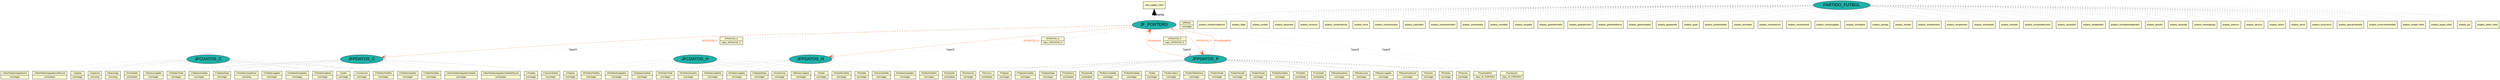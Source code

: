 graph domain{
	node [fontname="Arial"]; 
	edge [fontname="Arial",fontsize=12]

	//node_class
	node [shape=ellipse,style=filled,fillcolor=lightseagreen,fontsize=20,fontname="Arial"]
	"class_jf_portero"[label="JF_PORTERO"];
	"class_jfcdatos_c"[label="JFCDATOS_C"];
	"class_jfcdatos_h"[label="JFCDATOS_H"];
	"class_jfpdatos_c"[label="JFPDATOS_C"];
	"class_jfpdatos_h"[label="JFPDATOS_H"];
	"class_jfpdatos_p"[label="JFPDATOS_P"];
	"class_partido_futbol"[label="PARTIDO_FUTBOL"];

	//node_property
	node [shape=record,style=filled,fillcolor=lightgoldenrodyellow,fontsize=10,fontname="Arial"];
	"property_caparicion"[label="{CAparicion|xsd:string}"];
	"property_casistencias"[label="{CAsistencias|xsd:integer}"];
	"property_casistencias"[label="{CAsistencias|xsd:integer}"];
	"property_cbuenjuego"[label="{CBuenJuego|xsd:string}"];
	"property_cesgoleador"[label="{CEsGoleador|xsd:boolean}"];
	"property_cgoles"[label="{CGoles|xsd:integer}"];
	"property_cgoles"[label="{CGoles|xsd:integer}"];
	"property_cgolesrecibidos"[label="{CGolesRecibidos|xsd:integer}"];
	"property_cmaxpartidosseguidosgol"[label="{CMaxPartidosSeguidosGol|xsd:integer}"];
	"property_cmaxpartidosseguidosgolrecord"[label="{CMaxPartidosSeguidosGolRecord|xsd:boolean}"];
	"property_cmaxpartidosseguidosimbatido"[label="{CMaxPartidosSeguidosImbatido|xsd:integer}"];
	"property_cmaxpartidosseguidosimbatidorecord"[label="{CMaxPartidosSeguidosImbatidoRecord|xsd:boolean}"];
	"property_cminutosjugados"[label="{CMinutosJugados|xsd:integer}"];
	"property_cminutosjugados"[label="{CMinutosJugados|xsd:integer}"];
	"property_cnombrecompeticion"[label="{CNombreCompeticion|xsd:string}"];
	"property_cnombrecompeticion"[label="{CNombreCompeticion|xsd:string}"];
	"property_cparadas"[label="{CParadas|xsd:integer}"];
	"property_cpartidosempatados"[label="{CPartidosEmpatados|xsd:integer}"];
	"property_cpartidosempatados"[label="{CPartidosEmpatados|xsd:integer}"];
	"property_cpartidosganados"[label="{CPartidosGanados|xsd:integer}"];
	"property_cpartidosganados"[label="{CPartidosGanados|xsd:integer}"];
	"property_cpartidosjugados"[label="{CPartidosJugados|xsd:integer}"];
	"property_cpartidosjugados"[label="{CPartidosJugados|xsd:integer}"];
	"property_cpartidosperdidos"[label="{CPartidosPerdidos|xsd:integer}"];
	"property_cpartidosperdidos"[label="{CPartidosPerdidos|xsd:integer}"];
	"property_cpartidossuplente"[label="{CPartidosSuplente|xsd:integer}"];
	"property_cpartidossuplente"[label="{CPartidosSuplente|xsd:integer}"];
	"property_cpartidostitular"[label="{CPartidosTitular|xsd:integer}"];
	"property_cpartidostitular"[label="{CPartidosTitular|xsd:integer}"];
	"property_ctarjetas"[label="{Ctarjetas|xsd:integer}"];
	"property_ctarjetasamarillas"[label="{CTarjetasAmarillas|xsd:integer}"];
	"property_ctarjetasamarillas"[label="{CTarjetasAmarillas|xsd:integer}"];
	"property_ctarjetasrojas"[label="{CTarjetasRojas|xsd:integer}"];
	"property_ctarjetasrojas"[label="{CTarjetasRojas|xsd:integer}"];
	"property_cvecesimbatido"[label="{CVecesImbatido|xsd:integer}"];
	"property_hasistencias"[label="{HAsistencias|xsd:integer}"];
	"property_hasistencias"[label="{HAsistencias|xsd:integer}"];
	"property_hgoles"[label="{HGoles|xsd:integer}"];
	"property_hgoles"[label="{HGoles|xsd:integer}"];
	"property_hgolesrecibidos"[label="{HGolesRecibidos|xsd:integer}"];
	"property_hminutosjugados"[label="{HMinutosJugados|xsd:integer}"];
	"property_hminutosjugados"[label="{HMinutosJugados|xsd:integer}"];
	"property_hparadas"[label="{HParadas|xsd:integer}"];
	"property_hpartidosempatados"[label="{HPartidosEmpatados|xsd:integer}"];
	"property_hpartidosganados"[label="{HPartidosGanados|xsd:integer}"];
	"property_hpartidosganados"[label="{HPartidosGanados|xsd:integer}"];
	"property_hpartidosjugados"[label="{HPartidosJugados|xsd:integer}"];
	"property_hpartidosjugados"[label="{HPartidosJugados|xsd:integer}"];
	"property_hpartidosperdidos"[label="{HPartidosPerdidos|xsd:integer}"];
	"property_hpartidossuplente"[label="{HPartidosSuplente|xsd:integer}"];
	"property_hpartidossuplente"[label="{HPartidosSuplente|xsd:integer}"];
	"property_hpartidostitular"[label="{HPartidosTitular|xsd:integer}"];
	"property_hpartidostitular"[label="{HPartidosTitular|xsd:integer}"];
	"property_htarjetas"[label="{HTarjetas|xsd:integer}"];
	"property_htarjetasamarillas"[label="{HTarjetasAmarillas|xsd:integer}"];
	"property_htarjetasamarillas"[label="{HTarjetasAmarillas|xsd:integer}"];
	"property_htarjetasrojas"[label="{HTarjetasRojas|xsd:integer}"];
	"property_htarjetasrojas"[label="{HTarjetasRojas|xsd:integer}"];
	"property_hvecesimbatido"[label="{HVecesImbatido|xsd:integer}"];
	"property_idpartido"[label="{IdPartido|xsd:integer}"];
	"property_jfpdatos_c"[label="{JFPDATOS_C|class_JFPDATOS_C}"];
	"property_jfpdatos_h"[label="{JFPDATOS_H|class_JFPDATOS_H}"];
	"property_jfpdatos_p"[label="{JFPDATOS_P|class_JFPDATOS_P}"];
	"property_partidosempatados"[label="{PArtidosEmpatados|xsd:integer}"];
	"property_partidosperdidos"[label="{PartidosPerdidos|xsd:integer}"];
	"property_pasistencias"[label="{PAsistencias|xsd:integer}"];
	"property_pdecisivo"[label="{PDecisivo|xsd:boolean}"];
	"property_pexpulsado"[label="{PExpulsado|xsd:boolean}"];
	"property_pfaltascometidas"[label="{PFaltasCometidas|xsd:integer}"];
	"property_pfaltasrecibidas"[label="{PFaltasRecibidas|xsd:integer}"];
	"property_pgoles"[label="{PGoles|xsd:integer}"];
	"property_pgolescabeza"[label="{PGolesCabeza|xsd:integer}"];
	"property_pgolesfaltadirecta"[label="{PGolesFaltaDirecta|xsd:integer}"];
	"property_pgolespenalti"[label="{PGolesPenalti|xsd:integer}"];
	"property_pgolespiernad"[label="{PGolesPiernaD|xsd:integer}"];
	"property_pgolespiernai"[label="{PGolesPiernaI|xsd:integer}"];
	"property_pgolesrecibidos"[label="{PGolesRecibidos|xsd:integer}"];
	"property_pimbatido"[label="{PImbatido|xsd:boolean}"];
	"property_plesionado"[label="{PLesionado|xsd:boolean}"];
	"property_pminutoexpulsion"[label="{PMinutoExpulsion|xsd:integer}"];
	"property_pminutolesion"[label="{PMinutoLesion|xsd:integer}"];
	"property_pminutosjugados"[label="{PMinutosJugados|xsd:integer}"];
	"property_pminutosustitucion"[label="{PMinutoSustitucion|xsd:integer}"];
	"property_pnumero"[label="{PNumero|xsd:integer}"];
	"property_pparadas"[label="{PParadas|xsd:integer}"];
	"property_pposicion"[label="{PPosicion|xsd:integer}"];
	"property_psustituido"[label="{PSustituido|xsd:boolean}"];
	"property_psustituidopor"[label="{PSustituidoPor|class_JF_PORTERO}"];
	"property_psustituyea"[label="{PSustituyeA|class_JF_PORTERO}"];
	"property_ptarjetas"[label="{PTarjetas|xsd:integer}"];
	"property_ptarjetasamarillas"[label="{PTarjetasAmarillas|xsd:integer}"];
	"property_ptarjetasrojas"[label="{PTarjetasRojas|xsd:integer}"];
	"property_ptitularinicio"[label="{PTitularInicio|xsd:boolean}"];

	//edge_property
	edge[style=dashed,len=3,color=grey];
	"class_jf_portero" -- "property_jfpdatos_p";
	"class_jf_portero" -- "property_jfpdatos_c";
	"class_jf_portero" -- "property_jfpdatos_h";
	"class_jfcdatos_c" -- "property_cminutosjugados";
	"class_jfcdatos_c" -- "property_casistencias";
	"class_jfcdatos_c" -- "property_cgoles";
	"class_jfcdatos_c" -- "property_cnombrecompeticion";
	"class_jfcdatos_c" -- "property_cpartidosjugados";
	"class_jfcdatos_c" -- "property_cpartidossuplente";
	"class_jfcdatos_c" -- "property_cpartidostitular";
	"class_jfcdatos_c" -- "property_ctarjetas";
	"class_jfcdatos_c" -- "property_ctarjetasamarillas";
	"class_jfcdatos_c" -- "property_ctarjetasrojas";
	"class_jfcdatos_c" -- "property_cpartidosganados";
	"class_jfcdatos_c" -- "property_cpartidosperdidos";
	"class_jfcdatos_c" -- "property_cpartidosempatados";
	"class_jfcdatos_c" -- "property_cesgoleador";
	"class_jfcdatos_c" -- "property_cbuenjuego";
	"class_jfcdatos_c" -- "property_caparicion";
	"class_jfcdatos_c" -- "property_cmaxpartidosseguidosgol";
	"class_jfcdatos_c" -- "property_cmaxpartidosseguidosgolrecord";
	"class_jfcdatos_h" -- "property_hminutosjugados";
	"class_jfcdatos_h" -- "property_hasistencias";
	"class_jfcdatos_h" -- "property_hgoles";
	"class_jfcdatos_h" -- "property_hpartidosjugados";
	"class_jfcdatos_h" -- "property_hpartidossuplente";
	"class_jfcdatos_h" -- "property_hpartidostitular";
	"class_jfcdatos_h" -- "property_htarjetas";
	"class_jfcdatos_h" -- "property_htarjetasamarillas";
	"class_jfcdatos_h" -- "property_htarjetasrojas";
	"class_jfcdatos_h" -- "property_hpartidosganados";
	"class_jfcdatos_h" -- "property_hpartidosperdidos";
	"class_jfcdatos_h" -- "property_hpartidosempatados";
	"class_jfpdatos_c" -- "property_cminutosjugados";
	"class_jfpdatos_c" -- "property_casistencias";
	"class_jfpdatos_c" -- "property_cgoles";
	"class_jfpdatos_c" -- "property_cnombrecompeticion";
	"class_jfpdatos_c" -- "property_cpartidosjugados";
	"class_jfpdatos_c" -- "property_cpartidossuplente";
	"class_jfpdatos_c" -- "property_cpartidostitular";
	"class_jfpdatos_c" -- "property_ctarjetasamarillas";
	"class_jfpdatos_c" -- "property_ctarjetasrojas";
	"class_jfpdatos_c" -- "property_cpartidosganados";
	"class_jfpdatos_c" -- "property_cpartidosperdidos";
	"class_jfpdatos_c" -- "property_cpartidosempatados";
	"class_jfpdatos_c" -- "property_cparadas";
	"class_jfpdatos_c" -- "property_cgolesrecibidos";
	"class_jfpdatos_c" -- "property_cvecesimbatido";
	"class_jfpdatos_c" -- "property_cmaxpartidosseguidosimbatido";
	"class_jfpdatos_c" -- "property_cmaxpartidosseguidosimbatidorecord";
	"class_jfpdatos_h" -- "property_hminutosjugados";
	"class_jfpdatos_h" -- "property_hasistencias";
	"class_jfpdatos_h" -- "property_hgoles";
	"class_jfpdatos_h" -- "property_hpartidosjugados";
	"class_jfpdatos_h" -- "property_hpartidossuplente";
	"class_jfpdatos_h" -- "property_hpartidostitular";
	"class_jfpdatos_h" -- "property_htarjetasamarillas";
	"class_jfpdatos_h" -- "property_htarjetasrojas";
	"class_jfpdatos_h" -- "property_hpartidosganados";
	"class_jfpdatos_h" -- "property_partidosperdidos";
	"class_jfpdatos_h" -- "property_partidosempatados";
	"class_jfpdatos_h" -- "property_hparadas";
	"class_jfpdatos_h" -- "property_hgolesrecibidos";
	"class_jfpdatos_h" -- "property_hvecesimbatido";
	"class_jfpdatos_p" -- "property_pdecisivo";
	"class_jfpdatos_p" -- "property_pexpulsado";
	"class_jfpdatos_p" -- "property_plesionado";
	"class_jfpdatos_p" -- "property_pminutolesion";
	"class_jfpdatos_p" -- "property_pminutoexpulsion";
	"class_jfpdatos_p" -- "property_pminutosjugados";
	"class_jfpdatos_p" -- "property_pminutosustitucion";
	"class_jfpdatos_p" -- "property_pasistencias";
	"class_jfpdatos_p" -- "property_pfaltascometidas";
	"class_jfpdatos_p" -- "property_pfaltasrecibidas";
	"class_jfpdatos_p" -- "property_pgoles";
	"class_jfpdatos_p" -- "property_pgolescabeza";
	"class_jfpdatos_p" -- "property_pgolesfaltadirecta";
	"class_jfpdatos_p" -- "property_pgolespiernad";
	"class_jfpdatos_p" -- "property_pgolespenalti";
	"class_jfpdatos_p" -- "property_pgolespiernai";
	"class_jfpdatos_p" -- "property_ptarjetas";
	"class_jfpdatos_p" -- "property_ptarjetasamarillas";
	"class_jfpdatos_p" -- "property_ptarjetasrojas";
	"class_jfpdatos_p" -- "property_pnumero";
	"class_jfpdatos_p" -- "property_pposicion";
	"class_jfpdatos_p" -- "property_psustituido";
	"class_jfpdatos_p" -- "property_psustituidopor";
	"class_jfpdatos_p" -- "property_psustituyea";
	"class_jfpdatos_p" -- "property_ptitularinicio";
	"class_jfpdatos_p" -- "property_pparadas";
	"class_jfpdatos_p" -- "property_pgolesrecibidos";
	"class_jfpdatos_p" -- "property_pimbatido";
	"class_partido_futbol" -- "property_idpartido";
	"class_partido_futbol" -- "property_nombrecompeticion";
	"class_partido_futbol" -- "property_idliga";
	"class_partido_futbol" -- "property_jornada";
	"class_partido_futbol" -- "property_diasemana";
	"class_partido_futbol" -- "property_fechaunix";
	"class_partido_futbol" -- "property_numasistencias";
	"class_partido_futbol" -- "property_fecha";
	"class_partido_futbol" -- "property_numexpulsados";
	"class_partido_futbol" -- "property_expulsados";
	"class_partido_futbol" -- "property_numamonestados";
	"class_partido_futbol" -- "property_amonestados";
	"class_partido_futbol" -- "property_numfaltas";
	"class_partido_futbol" -- "property_numgoles";
	"class_partido_futbol" -- "property_golesdentroarea";
	"class_partido_futbol" -- "property_golesdescanso";
	"class_partido_futbol" -- "property_golesfaltadirecta";
	"class_partido_futbol" -- "property_golesfueraarea";
	"class_partido_futbol" -- "property_golespenalti";
	"class_partido_futbol" -- "property_grupo";
	"class_partido_futbol" -- "property_numlesionados";
	"class_partido_futbol" -- "property_lesionados";
	"class_partido_futbol" -- "property_minutosextra1";
	"class_partido_futbol" -- "property_minutosextra2";
	"class_partido_futbol" -- "property_minutosjugados";
	"class_partido_futbol" -- "property_numtarjetas";
	"class_partido_futbol" -- "property_prorroga";
	"class_partido_futbol" -- "property_remates";
	"class_partido_futbol" -- "property_rematespuerta";
	"class_partido_futbol" -- "property_rematesfuera";
	"class_partido_futbol" -- "property_rematespalo";
	"class_partido_futbol" -- "property_resultado";
	"class_partido_futbol" -- "property_resultadodescanso";
	"class_partido_futbol" -- "property_resultadovl";
	"class_partido_futbol" -- "property_tandapenaltis";
	"class_partido_futbol" -- "property_resultadotandapenaltis";
	"class_partido_futbol" -- "property_aburrido";
	"class_partido_futbol" -- "property_disputado";
	"class_partido_futbol" -- "property_fuerasdejuego";
	"class_partido_futbol" -- "property_polemico";
	"class_partido_futbol" -- "property_decisivo";
	"class_partido_futbol" -- "property_dureza";
	"class_partido_futbol" -- "property_animo";
	"class_partido_futbol" -- "property_evolucion12";
	"class_partido_futbol" -- "property_epocatemporada";
	"class_partido_futbol" -- "property_evolucionintensidad";
	"class_partido_futbol" -- "property_estadio_futbol";
	"class_partido_futbol" -- "property_equipo_futbol";
	"class_partido_futbol" -- "property_gol";
	"class_partido_futbol" -- "property_arbitro_futbol";

	//edge_indirect_use and edge_class
	"property_jfpdatos_c" -- "class_jfpdatos_c"[style=dotted,arrowhead=vee,dir=forward,arrowsize=2,label="TypeOf"];
	"class_jf_portero" -- "class_jfpdatos_c" [ fontcolor=orangered, color=orangered, style=dashed,arrowhead=vee,dir=forward,arrowsize=2,label="JFPDATOS_C"];
	"property_jfpdatos_h" -- "class_jfpdatos_h"[style=dotted,arrowhead=vee,dir=forward,arrowsize=2,label="TypeOf"];
	"class_jf_portero" -- "class_jfpdatos_h" [ fontcolor=orangered, color=orangered, style=dashed,arrowhead=vee,dir=forward,arrowsize=2,label="JFPDATOS_H"];
	"property_jfpdatos_p" -- "class_jfpdatos_p"[style=dotted,arrowhead=vee,dir=forward,arrowsize=2,label="TypeOf"];
	"class_jf_portero" -- "class_jfpdatos_p" [ fontcolor=orangered, color=orangered, style=dashed,arrowhead=vee,dir=forward,arrowsize=2,label="JFPDATOS_P"];
	"property_psustituidopor" -- "class_jf_portero"[style=dotted,arrowhead=vee,dir=forward,arrowsize=2,label="TypeOf"];
	"class_jfpdatos_p" -- "class_jf_portero" [ fontcolor=orangered, color=orangered, style=dashed,arrowhead=vee,dir=forward,arrowsize=2,label="PSustituidoPor"];
	"property_psustituyea" -- "class_jf_portero"[style=dotted,arrowhead=vee,dir=forward,arrowsize=2,label="TypeOf"];
	"class_jfpdatos_p" -- "class_jf_portero" [ fontcolor=orangered, color=orangered, style=dashed,arrowhead=vee,dir=forward,arrowsize=2,label="PSustituyeA"];

	//edge_inheritance
	"class_jugador_futbol" -- "class_jf_portero" [color=black,fontcolor=black,fontsize=15,style=dashed,arrowhead=normal,dir=back,arrowsize=3,label="inherits"];

	//edge_relationship
}